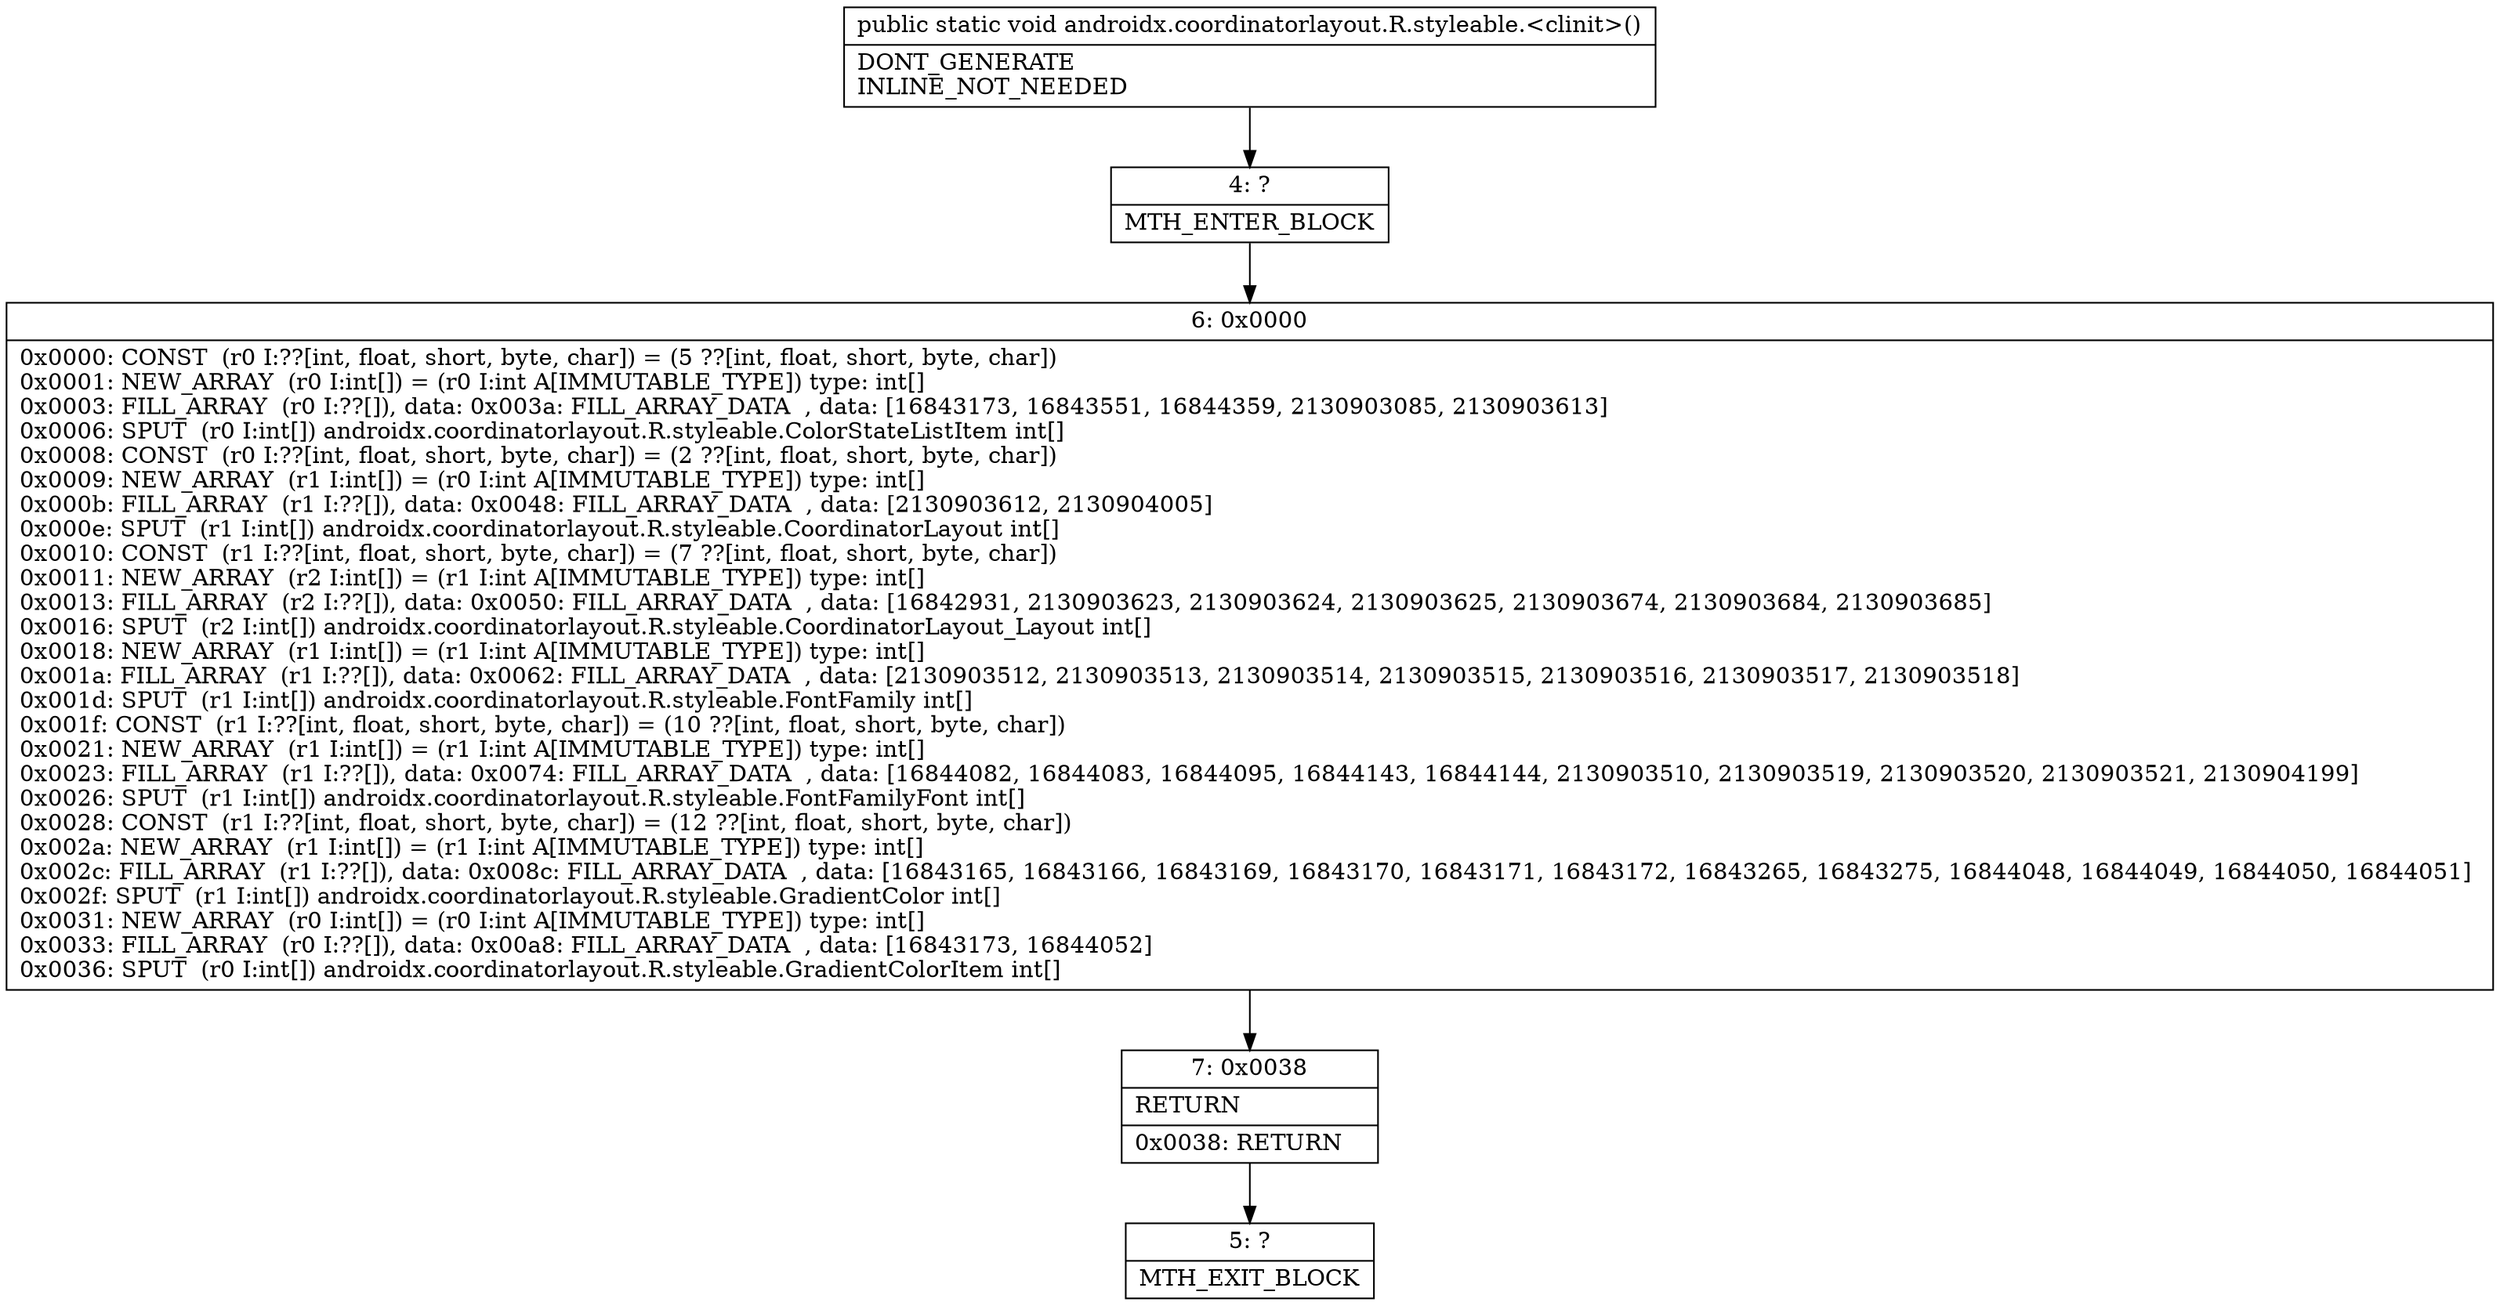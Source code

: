 digraph "CFG forandroidx.coordinatorlayout.R.styleable.\<clinit\>()V" {
Node_4 [shape=record,label="{4\:\ ?|MTH_ENTER_BLOCK\l}"];
Node_6 [shape=record,label="{6\:\ 0x0000|0x0000: CONST  (r0 I:??[int, float, short, byte, char]) = (5 ??[int, float, short, byte, char]) \l0x0001: NEW_ARRAY  (r0 I:int[]) = (r0 I:int A[IMMUTABLE_TYPE]) type: int[] \l0x0003: FILL_ARRAY  (r0 I:??[]), data: 0x003a: FILL_ARRAY_DATA  , data: [16843173, 16843551, 16844359, 2130903085, 2130903613] \l0x0006: SPUT  (r0 I:int[]) androidx.coordinatorlayout.R.styleable.ColorStateListItem int[] \l0x0008: CONST  (r0 I:??[int, float, short, byte, char]) = (2 ??[int, float, short, byte, char]) \l0x0009: NEW_ARRAY  (r1 I:int[]) = (r0 I:int A[IMMUTABLE_TYPE]) type: int[] \l0x000b: FILL_ARRAY  (r1 I:??[]), data: 0x0048: FILL_ARRAY_DATA  , data: [2130903612, 2130904005] \l0x000e: SPUT  (r1 I:int[]) androidx.coordinatorlayout.R.styleable.CoordinatorLayout int[] \l0x0010: CONST  (r1 I:??[int, float, short, byte, char]) = (7 ??[int, float, short, byte, char]) \l0x0011: NEW_ARRAY  (r2 I:int[]) = (r1 I:int A[IMMUTABLE_TYPE]) type: int[] \l0x0013: FILL_ARRAY  (r2 I:??[]), data: 0x0050: FILL_ARRAY_DATA  , data: [16842931, 2130903623, 2130903624, 2130903625, 2130903674, 2130903684, 2130903685] \l0x0016: SPUT  (r2 I:int[]) androidx.coordinatorlayout.R.styleable.CoordinatorLayout_Layout int[] \l0x0018: NEW_ARRAY  (r1 I:int[]) = (r1 I:int A[IMMUTABLE_TYPE]) type: int[] \l0x001a: FILL_ARRAY  (r1 I:??[]), data: 0x0062: FILL_ARRAY_DATA  , data: [2130903512, 2130903513, 2130903514, 2130903515, 2130903516, 2130903517, 2130903518] \l0x001d: SPUT  (r1 I:int[]) androidx.coordinatorlayout.R.styleable.FontFamily int[] \l0x001f: CONST  (r1 I:??[int, float, short, byte, char]) = (10 ??[int, float, short, byte, char]) \l0x0021: NEW_ARRAY  (r1 I:int[]) = (r1 I:int A[IMMUTABLE_TYPE]) type: int[] \l0x0023: FILL_ARRAY  (r1 I:??[]), data: 0x0074: FILL_ARRAY_DATA  , data: [16844082, 16844083, 16844095, 16844143, 16844144, 2130903510, 2130903519, 2130903520, 2130903521, 2130904199] \l0x0026: SPUT  (r1 I:int[]) androidx.coordinatorlayout.R.styleable.FontFamilyFont int[] \l0x0028: CONST  (r1 I:??[int, float, short, byte, char]) = (12 ??[int, float, short, byte, char]) \l0x002a: NEW_ARRAY  (r1 I:int[]) = (r1 I:int A[IMMUTABLE_TYPE]) type: int[] \l0x002c: FILL_ARRAY  (r1 I:??[]), data: 0x008c: FILL_ARRAY_DATA  , data: [16843165, 16843166, 16843169, 16843170, 16843171, 16843172, 16843265, 16843275, 16844048, 16844049, 16844050, 16844051] \l0x002f: SPUT  (r1 I:int[]) androidx.coordinatorlayout.R.styleable.GradientColor int[] \l0x0031: NEW_ARRAY  (r0 I:int[]) = (r0 I:int A[IMMUTABLE_TYPE]) type: int[] \l0x0033: FILL_ARRAY  (r0 I:??[]), data: 0x00a8: FILL_ARRAY_DATA  , data: [16843173, 16844052] \l0x0036: SPUT  (r0 I:int[]) androidx.coordinatorlayout.R.styleable.GradientColorItem int[] \l}"];
Node_7 [shape=record,label="{7\:\ 0x0038|RETURN\l|0x0038: RETURN   \l}"];
Node_5 [shape=record,label="{5\:\ ?|MTH_EXIT_BLOCK\l}"];
MethodNode[shape=record,label="{public static void androidx.coordinatorlayout.R.styleable.\<clinit\>()  | DONT_GENERATE\lINLINE_NOT_NEEDED\l}"];
MethodNode -> Node_4;Node_4 -> Node_6;
Node_6 -> Node_7;
Node_7 -> Node_5;
}

